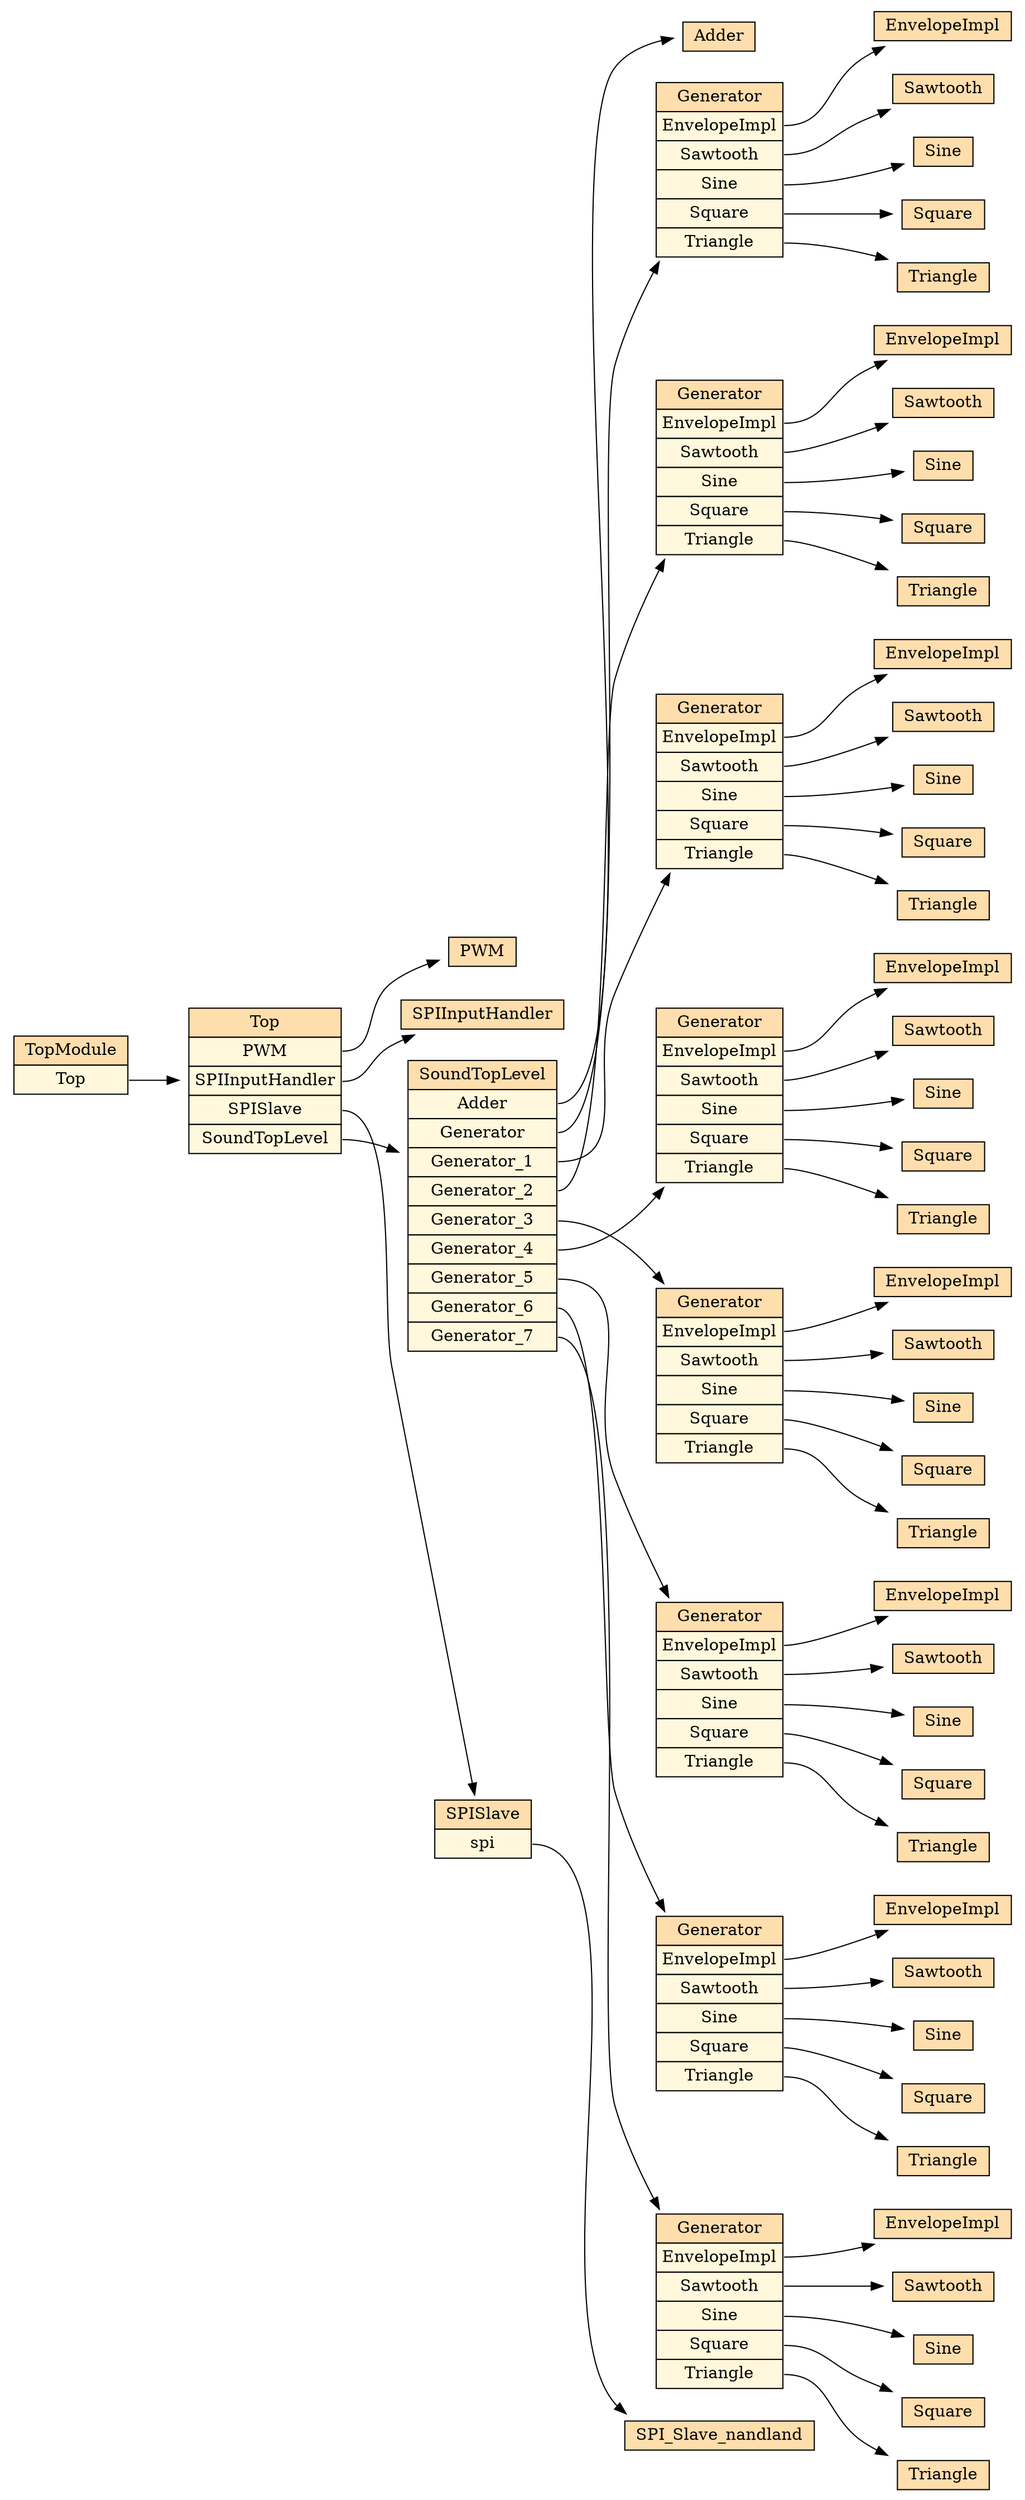 digraph TopModule_hierarchy { rankdir="TB" 
 node [shape="rectangle"]; 
rankdir="LR" 
stylesheet = "styles.css"
module_1 [shape= "plaintext" href="TopModule.dot.svg" label=<

<TABLE BORDER="0" CELLBORDER="1" CELLSPACING="0" CELLPADDING="4" >
      
  <TR >
    <TD BGCOLOR="#FFDEAD" > TopModule </TD>
  </TR>
        
  <TR>
    <TD PORT="module_2" BGCOLOR="#FFF8DC" >Top</TD>
  </TR>
        
</TABLE>>];

      module_2 [shape= "plaintext" href="Top.dot.svg" label=<

<TABLE BORDER="0" CELLBORDER="1" CELLSPACING="0" CELLPADDING="4" >
      
  <TR >
    <TD BGCOLOR="#FFDEAD" > Top </TD>
  </TR>
        
  <TR>
    <TD PORT="module_54" BGCOLOR="#FFF8DC" >PWM</TD>
  </TR>
        
  <TR>
    <TD PORT="module_53" BGCOLOR="#FFF8DC" >SPIInputHandler</TD>
  </TR>
        
  <TR>
    <TD PORT="module_55" BGCOLOR="#FFF8DC" >SPISlave</TD>
  </TR>
        
  <TR>
    <TD PORT="module_3" BGCOLOR="#FFF8DC" >SoundTopLevel</TD>
  </TR>
        
</TABLE>>];

      module_3 [shape= "plaintext" href="SoundTopLevel.dot.svg" label=<

<TABLE BORDER="0" CELLBORDER="1" CELLSPACING="0" CELLPADDING="4" >
      
  <TR >
    <TD BGCOLOR="#FFDEAD" > SoundTopLevel </TD>
  </TR>
        
  <TR>
    <TD PORT="module_52" BGCOLOR="#FFF8DC" >Adder</TD>
  </TR>
        
  <TR>
    <TD PORT="module_46" BGCOLOR="#FFF8DC" >Generator</TD>
  </TR>
        
  <TR>
    <TD PORT="module_16" BGCOLOR="#FFF8DC" >Generator_1</TD>
  </TR>
        
  <TR>
    <TD PORT="module_4" BGCOLOR="#FFF8DC" >Generator_2</TD>
  </TR>
        
  <TR>
    <TD PORT="module_28" BGCOLOR="#FFF8DC" >Generator_3</TD>
  </TR>
        
  <TR>
    <TD PORT="module_22" BGCOLOR="#FFF8DC" >Generator_4</TD>
  </TR>
        
  <TR>
    <TD PORT="module_34" BGCOLOR="#FFF8DC" >Generator_5</TD>
  </TR>
        
  <TR>
    <TD PORT="module_10" BGCOLOR="#FFF8DC" >Generator_6</TD>
  </TR>
        
  <TR>
    <TD PORT="module_40" BGCOLOR="#FFF8DC" >Generator_7</TD>
  </TR>
        
</TABLE>>];

      module_4 [shape= "plaintext" href="Generator.dot.svg" label=<

<TABLE BORDER="0" CELLBORDER="1" CELLSPACING="0" CELLPADDING="4" >
      
  <TR >
    <TD BGCOLOR="#FFDEAD" > Generator </TD>
  </TR>
        
  <TR>
    <TD PORT="module_6" BGCOLOR="#FFF8DC" >EnvelopeImpl</TD>
  </TR>
        
  <TR>
    <TD PORT="module_9" BGCOLOR="#FFF8DC" >Sawtooth</TD>
  </TR>
        
  <TR>
    <TD PORT="module_8" BGCOLOR="#FFF8DC" >Sine</TD>
  </TR>
        
  <TR>
    <TD PORT="module_5" BGCOLOR="#FFF8DC" >Square</TD>
  </TR>
        
  <TR>
    <TD PORT="module_7" BGCOLOR="#FFF8DC" >Triangle</TD>
  </TR>
        
</TABLE>>];

      module_5 [shape= "plaintext" href="Square.dot.svg" label=<

<TABLE BORDER="0" CELLBORDER="1" CELLSPACING="0" CELLPADDING="4" >
      
  <TR >
    <TD BGCOLOR="#FFDEAD" > Square </TD>
  </TR>
        
</TABLE>>];

      module_6 [shape= "plaintext" href="EnvelopeImpl.dot.svg" label=<

<TABLE BORDER="0" CELLBORDER="1" CELLSPACING="0" CELLPADDING="4" >
      
  <TR >
    <TD BGCOLOR="#FFDEAD" > EnvelopeImpl </TD>
  </TR>
        
</TABLE>>];

      module_7 [shape= "plaintext" href="Triangle.dot.svg" label=<

<TABLE BORDER="0" CELLBORDER="1" CELLSPACING="0" CELLPADDING="4" >
      
  <TR >
    <TD BGCOLOR="#FFDEAD" > Triangle </TD>
  </TR>
        
</TABLE>>];

      module_8 [shape= "plaintext" href="Sine.dot.svg" label=<

<TABLE BORDER="0" CELLBORDER="1" CELLSPACING="0" CELLPADDING="4" >
      
  <TR >
    <TD BGCOLOR="#FFDEAD" > Sine </TD>
  </TR>
        
</TABLE>>];

      module_9 [shape= "plaintext" href="Sawtooth.dot.svg" label=<

<TABLE BORDER="0" CELLBORDER="1" CELLSPACING="0" CELLPADDING="4" >
      
  <TR >
    <TD BGCOLOR="#FFDEAD" > Sawtooth </TD>
  </TR>
        
</TABLE>>];

      module_10 [shape= "plaintext" href="Generator.dot.svg" label=<

<TABLE BORDER="0" CELLBORDER="1" CELLSPACING="0" CELLPADDING="4" >
      
  <TR >
    <TD BGCOLOR="#FFDEAD" > Generator </TD>
  </TR>
        
  <TR>
    <TD PORT="module_12" BGCOLOR="#FFF8DC" >EnvelopeImpl</TD>
  </TR>
        
  <TR>
    <TD PORT="module_15" BGCOLOR="#FFF8DC" >Sawtooth</TD>
  </TR>
        
  <TR>
    <TD PORT="module_14" BGCOLOR="#FFF8DC" >Sine</TD>
  </TR>
        
  <TR>
    <TD PORT="module_11" BGCOLOR="#FFF8DC" >Square</TD>
  </TR>
        
  <TR>
    <TD PORT="module_13" BGCOLOR="#FFF8DC" >Triangle</TD>
  </TR>
        
</TABLE>>];

      module_11 [shape= "plaintext" href="Square.dot.svg" label=<

<TABLE BORDER="0" CELLBORDER="1" CELLSPACING="0" CELLPADDING="4" >
      
  <TR >
    <TD BGCOLOR="#FFDEAD" > Square </TD>
  </TR>
        
</TABLE>>];

      module_12 [shape= "plaintext" href="EnvelopeImpl.dot.svg" label=<

<TABLE BORDER="0" CELLBORDER="1" CELLSPACING="0" CELLPADDING="4" >
      
  <TR >
    <TD BGCOLOR="#FFDEAD" > EnvelopeImpl </TD>
  </TR>
        
</TABLE>>];

      module_13 [shape= "plaintext" href="Triangle.dot.svg" label=<

<TABLE BORDER="0" CELLBORDER="1" CELLSPACING="0" CELLPADDING="4" >
      
  <TR >
    <TD BGCOLOR="#FFDEAD" > Triangle </TD>
  </TR>
        
</TABLE>>];

      module_14 [shape= "plaintext" href="Sine.dot.svg" label=<

<TABLE BORDER="0" CELLBORDER="1" CELLSPACING="0" CELLPADDING="4" >
      
  <TR >
    <TD BGCOLOR="#FFDEAD" > Sine </TD>
  </TR>
        
</TABLE>>];

      module_15 [shape= "plaintext" href="Sawtooth.dot.svg" label=<

<TABLE BORDER="0" CELLBORDER="1" CELLSPACING="0" CELLPADDING="4" >
      
  <TR >
    <TD BGCOLOR="#FFDEAD" > Sawtooth </TD>
  </TR>
        
</TABLE>>];

      module_16 [shape= "plaintext" href="Generator.dot.svg" label=<

<TABLE BORDER="0" CELLBORDER="1" CELLSPACING="0" CELLPADDING="4" >
      
  <TR >
    <TD BGCOLOR="#FFDEAD" > Generator </TD>
  </TR>
        
  <TR>
    <TD PORT="module_18" BGCOLOR="#FFF8DC" >EnvelopeImpl</TD>
  </TR>
        
  <TR>
    <TD PORT="module_21" BGCOLOR="#FFF8DC" >Sawtooth</TD>
  </TR>
        
  <TR>
    <TD PORT="module_20" BGCOLOR="#FFF8DC" >Sine</TD>
  </TR>
        
  <TR>
    <TD PORT="module_17" BGCOLOR="#FFF8DC" >Square</TD>
  </TR>
        
  <TR>
    <TD PORT="module_19" BGCOLOR="#FFF8DC" >Triangle</TD>
  </TR>
        
</TABLE>>];

      module_17 [shape= "plaintext" href="Square.dot.svg" label=<

<TABLE BORDER="0" CELLBORDER="1" CELLSPACING="0" CELLPADDING="4" >
      
  <TR >
    <TD BGCOLOR="#FFDEAD" > Square </TD>
  </TR>
        
</TABLE>>];

      module_18 [shape= "plaintext" href="EnvelopeImpl.dot.svg" label=<

<TABLE BORDER="0" CELLBORDER="1" CELLSPACING="0" CELLPADDING="4" >
      
  <TR >
    <TD BGCOLOR="#FFDEAD" > EnvelopeImpl </TD>
  </TR>
        
</TABLE>>];

      module_19 [shape= "plaintext" href="Triangle.dot.svg" label=<

<TABLE BORDER="0" CELLBORDER="1" CELLSPACING="0" CELLPADDING="4" >
      
  <TR >
    <TD BGCOLOR="#FFDEAD" > Triangle </TD>
  </TR>
        
</TABLE>>];

      module_20 [shape= "plaintext" href="Sine.dot.svg" label=<

<TABLE BORDER="0" CELLBORDER="1" CELLSPACING="0" CELLPADDING="4" >
      
  <TR >
    <TD BGCOLOR="#FFDEAD" > Sine </TD>
  </TR>
        
</TABLE>>];

      module_21 [shape= "plaintext" href="Sawtooth.dot.svg" label=<

<TABLE BORDER="0" CELLBORDER="1" CELLSPACING="0" CELLPADDING="4" >
      
  <TR >
    <TD BGCOLOR="#FFDEAD" > Sawtooth </TD>
  </TR>
        
</TABLE>>];

      module_22 [shape= "plaintext" href="Generator.dot.svg" label=<

<TABLE BORDER="0" CELLBORDER="1" CELLSPACING="0" CELLPADDING="4" >
      
  <TR >
    <TD BGCOLOR="#FFDEAD" > Generator </TD>
  </TR>
        
  <TR>
    <TD PORT="module_24" BGCOLOR="#FFF8DC" >EnvelopeImpl</TD>
  </TR>
        
  <TR>
    <TD PORT="module_27" BGCOLOR="#FFF8DC" >Sawtooth</TD>
  </TR>
        
  <TR>
    <TD PORT="module_26" BGCOLOR="#FFF8DC" >Sine</TD>
  </TR>
        
  <TR>
    <TD PORT="module_23" BGCOLOR="#FFF8DC" >Square</TD>
  </TR>
        
  <TR>
    <TD PORT="module_25" BGCOLOR="#FFF8DC" >Triangle</TD>
  </TR>
        
</TABLE>>];

      module_23 [shape= "plaintext" href="Square.dot.svg" label=<

<TABLE BORDER="0" CELLBORDER="1" CELLSPACING="0" CELLPADDING="4" >
      
  <TR >
    <TD BGCOLOR="#FFDEAD" > Square </TD>
  </TR>
        
</TABLE>>];

      module_24 [shape= "plaintext" href="EnvelopeImpl.dot.svg" label=<

<TABLE BORDER="0" CELLBORDER="1" CELLSPACING="0" CELLPADDING="4" >
      
  <TR >
    <TD BGCOLOR="#FFDEAD" > EnvelopeImpl </TD>
  </TR>
        
</TABLE>>];

      module_25 [shape= "plaintext" href="Triangle.dot.svg" label=<

<TABLE BORDER="0" CELLBORDER="1" CELLSPACING="0" CELLPADDING="4" >
      
  <TR >
    <TD BGCOLOR="#FFDEAD" > Triangle </TD>
  </TR>
        
</TABLE>>];

      module_26 [shape= "plaintext" href="Sine.dot.svg" label=<

<TABLE BORDER="0" CELLBORDER="1" CELLSPACING="0" CELLPADDING="4" >
      
  <TR >
    <TD BGCOLOR="#FFDEAD" > Sine </TD>
  </TR>
        
</TABLE>>];

      module_27 [shape= "plaintext" href="Sawtooth.dot.svg" label=<

<TABLE BORDER="0" CELLBORDER="1" CELLSPACING="0" CELLPADDING="4" >
      
  <TR >
    <TD BGCOLOR="#FFDEAD" > Sawtooth </TD>
  </TR>
        
</TABLE>>];

      module_28 [shape= "plaintext" href="Generator.dot.svg" label=<

<TABLE BORDER="0" CELLBORDER="1" CELLSPACING="0" CELLPADDING="4" >
      
  <TR >
    <TD BGCOLOR="#FFDEAD" > Generator </TD>
  </TR>
        
  <TR>
    <TD PORT="module_30" BGCOLOR="#FFF8DC" >EnvelopeImpl</TD>
  </TR>
        
  <TR>
    <TD PORT="module_33" BGCOLOR="#FFF8DC" >Sawtooth</TD>
  </TR>
        
  <TR>
    <TD PORT="module_32" BGCOLOR="#FFF8DC" >Sine</TD>
  </TR>
        
  <TR>
    <TD PORT="module_29" BGCOLOR="#FFF8DC" >Square</TD>
  </TR>
        
  <TR>
    <TD PORT="module_31" BGCOLOR="#FFF8DC" >Triangle</TD>
  </TR>
        
</TABLE>>];

      module_29 [shape= "plaintext" href="Square.dot.svg" label=<

<TABLE BORDER="0" CELLBORDER="1" CELLSPACING="0" CELLPADDING="4" >
      
  <TR >
    <TD BGCOLOR="#FFDEAD" > Square </TD>
  </TR>
        
</TABLE>>];

      module_30 [shape= "plaintext" href="EnvelopeImpl.dot.svg" label=<

<TABLE BORDER="0" CELLBORDER="1" CELLSPACING="0" CELLPADDING="4" >
      
  <TR >
    <TD BGCOLOR="#FFDEAD" > EnvelopeImpl </TD>
  </TR>
        
</TABLE>>];

      module_31 [shape= "plaintext" href="Triangle.dot.svg" label=<

<TABLE BORDER="0" CELLBORDER="1" CELLSPACING="0" CELLPADDING="4" >
      
  <TR >
    <TD BGCOLOR="#FFDEAD" > Triangle </TD>
  </TR>
        
</TABLE>>];

      module_32 [shape= "plaintext" href="Sine.dot.svg" label=<

<TABLE BORDER="0" CELLBORDER="1" CELLSPACING="0" CELLPADDING="4" >
      
  <TR >
    <TD BGCOLOR="#FFDEAD" > Sine </TD>
  </TR>
        
</TABLE>>];

      module_33 [shape= "plaintext" href="Sawtooth.dot.svg" label=<

<TABLE BORDER="0" CELLBORDER="1" CELLSPACING="0" CELLPADDING="4" >
      
  <TR >
    <TD BGCOLOR="#FFDEAD" > Sawtooth </TD>
  </TR>
        
</TABLE>>];

      module_34 [shape= "plaintext" href="Generator.dot.svg" label=<

<TABLE BORDER="0" CELLBORDER="1" CELLSPACING="0" CELLPADDING="4" >
      
  <TR >
    <TD BGCOLOR="#FFDEAD" > Generator </TD>
  </TR>
        
  <TR>
    <TD PORT="module_36" BGCOLOR="#FFF8DC" >EnvelopeImpl</TD>
  </TR>
        
  <TR>
    <TD PORT="module_39" BGCOLOR="#FFF8DC" >Sawtooth</TD>
  </TR>
        
  <TR>
    <TD PORT="module_38" BGCOLOR="#FFF8DC" >Sine</TD>
  </TR>
        
  <TR>
    <TD PORT="module_35" BGCOLOR="#FFF8DC" >Square</TD>
  </TR>
        
  <TR>
    <TD PORT="module_37" BGCOLOR="#FFF8DC" >Triangle</TD>
  </TR>
        
</TABLE>>];

      module_35 [shape= "plaintext" href="Square.dot.svg" label=<

<TABLE BORDER="0" CELLBORDER="1" CELLSPACING="0" CELLPADDING="4" >
      
  <TR >
    <TD BGCOLOR="#FFDEAD" > Square </TD>
  </TR>
        
</TABLE>>];

      module_36 [shape= "plaintext" href="EnvelopeImpl.dot.svg" label=<

<TABLE BORDER="0" CELLBORDER="1" CELLSPACING="0" CELLPADDING="4" >
      
  <TR >
    <TD BGCOLOR="#FFDEAD" > EnvelopeImpl </TD>
  </TR>
        
</TABLE>>];

      module_37 [shape= "plaintext" href="Triangle.dot.svg" label=<

<TABLE BORDER="0" CELLBORDER="1" CELLSPACING="0" CELLPADDING="4" >
      
  <TR >
    <TD BGCOLOR="#FFDEAD" > Triangle </TD>
  </TR>
        
</TABLE>>];

      module_38 [shape= "plaintext" href="Sine.dot.svg" label=<

<TABLE BORDER="0" CELLBORDER="1" CELLSPACING="0" CELLPADDING="4" >
      
  <TR >
    <TD BGCOLOR="#FFDEAD" > Sine </TD>
  </TR>
        
</TABLE>>];

      module_39 [shape= "plaintext" href="Sawtooth.dot.svg" label=<

<TABLE BORDER="0" CELLBORDER="1" CELLSPACING="0" CELLPADDING="4" >
      
  <TR >
    <TD BGCOLOR="#FFDEAD" > Sawtooth </TD>
  </TR>
        
</TABLE>>];

      module_40 [shape= "plaintext" href="Generator.dot.svg" label=<

<TABLE BORDER="0" CELLBORDER="1" CELLSPACING="0" CELLPADDING="4" >
      
  <TR >
    <TD BGCOLOR="#FFDEAD" > Generator </TD>
  </TR>
        
  <TR>
    <TD PORT="module_42" BGCOLOR="#FFF8DC" >EnvelopeImpl</TD>
  </TR>
        
  <TR>
    <TD PORT="module_45" BGCOLOR="#FFF8DC" >Sawtooth</TD>
  </TR>
        
  <TR>
    <TD PORT="module_44" BGCOLOR="#FFF8DC" >Sine</TD>
  </TR>
        
  <TR>
    <TD PORT="module_41" BGCOLOR="#FFF8DC" >Square</TD>
  </TR>
        
  <TR>
    <TD PORT="module_43" BGCOLOR="#FFF8DC" >Triangle</TD>
  </TR>
        
</TABLE>>];

      module_41 [shape= "plaintext" href="Square.dot.svg" label=<

<TABLE BORDER="0" CELLBORDER="1" CELLSPACING="0" CELLPADDING="4" >
      
  <TR >
    <TD BGCOLOR="#FFDEAD" > Square </TD>
  </TR>
        
</TABLE>>];

      module_42 [shape= "plaintext" href="EnvelopeImpl.dot.svg" label=<

<TABLE BORDER="0" CELLBORDER="1" CELLSPACING="0" CELLPADDING="4" >
      
  <TR >
    <TD BGCOLOR="#FFDEAD" > EnvelopeImpl </TD>
  </TR>
        
</TABLE>>];

      module_43 [shape= "plaintext" href="Triangle.dot.svg" label=<

<TABLE BORDER="0" CELLBORDER="1" CELLSPACING="0" CELLPADDING="4" >
      
  <TR >
    <TD BGCOLOR="#FFDEAD" > Triangle </TD>
  </TR>
        
</TABLE>>];

      module_44 [shape= "plaintext" href="Sine.dot.svg" label=<

<TABLE BORDER="0" CELLBORDER="1" CELLSPACING="0" CELLPADDING="4" >
      
  <TR >
    <TD BGCOLOR="#FFDEAD" > Sine </TD>
  </TR>
        
</TABLE>>];

      module_45 [shape= "plaintext" href="Sawtooth.dot.svg" label=<

<TABLE BORDER="0" CELLBORDER="1" CELLSPACING="0" CELLPADDING="4" >
      
  <TR >
    <TD BGCOLOR="#FFDEAD" > Sawtooth </TD>
  </TR>
        
</TABLE>>];

      module_46 [shape= "plaintext" href="Generator.dot.svg" label=<

<TABLE BORDER="0" CELLBORDER="1" CELLSPACING="0" CELLPADDING="4" >
      
  <TR >
    <TD BGCOLOR="#FFDEAD" > Generator </TD>
  </TR>
        
  <TR>
    <TD PORT="module_48" BGCOLOR="#FFF8DC" >EnvelopeImpl</TD>
  </TR>
        
  <TR>
    <TD PORT="module_51" BGCOLOR="#FFF8DC" >Sawtooth</TD>
  </TR>
        
  <TR>
    <TD PORT="module_50" BGCOLOR="#FFF8DC" >Sine</TD>
  </TR>
        
  <TR>
    <TD PORT="module_47" BGCOLOR="#FFF8DC" >Square</TD>
  </TR>
        
  <TR>
    <TD PORT="module_49" BGCOLOR="#FFF8DC" >Triangle</TD>
  </TR>
        
</TABLE>>];

      module_47 [shape= "plaintext" href="Square.dot.svg" label=<

<TABLE BORDER="0" CELLBORDER="1" CELLSPACING="0" CELLPADDING="4" >
      
  <TR >
    <TD BGCOLOR="#FFDEAD" > Square </TD>
  </TR>
        
</TABLE>>];

      module_48 [shape= "plaintext" href="EnvelopeImpl.dot.svg" label=<

<TABLE BORDER="0" CELLBORDER="1" CELLSPACING="0" CELLPADDING="4" >
      
  <TR >
    <TD BGCOLOR="#FFDEAD" > EnvelopeImpl </TD>
  </TR>
        
</TABLE>>];

      module_49 [shape= "plaintext" href="Triangle.dot.svg" label=<

<TABLE BORDER="0" CELLBORDER="1" CELLSPACING="0" CELLPADDING="4" >
      
  <TR >
    <TD BGCOLOR="#FFDEAD" > Triangle </TD>
  </TR>
        
</TABLE>>];

      module_50 [shape= "plaintext" href="Sine.dot.svg" label=<

<TABLE BORDER="0" CELLBORDER="1" CELLSPACING="0" CELLPADDING="4" >
      
  <TR >
    <TD BGCOLOR="#FFDEAD" > Sine </TD>
  </TR>
        
</TABLE>>];

      module_51 [shape= "plaintext" href="Sawtooth.dot.svg" label=<

<TABLE BORDER="0" CELLBORDER="1" CELLSPACING="0" CELLPADDING="4" >
      
  <TR >
    <TD BGCOLOR="#FFDEAD" > Sawtooth </TD>
  </TR>
        
</TABLE>>];

      module_52 [shape= "plaintext" href="Adder.dot.svg" label=<

<TABLE BORDER="0" CELLBORDER="1" CELLSPACING="0" CELLPADDING="4" >
      
  <TR >
    <TD BGCOLOR="#FFDEAD" > Adder </TD>
  </TR>
        
</TABLE>>];

      module_53 [shape= "plaintext" href="SPIInputHandler.dot.svg" label=<

<TABLE BORDER="0" CELLBORDER="1" CELLSPACING="0" CELLPADDING="4" >
      
  <TR >
    <TD BGCOLOR="#FFDEAD" > SPIInputHandler </TD>
  </TR>
        
</TABLE>>];

      module_54 [shape= "plaintext" href="PWM.dot.svg" label=<

<TABLE BORDER="0" CELLBORDER="1" CELLSPACING="0" CELLPADDING="4" >
      
  <TR >
    <TD BGCOLOR="#FFDEAD" > PWM </TD>
  </TR>
        
</TABLE>>];

      module_55 [shape= "plaintext" href="SPISlave.dot.svg" label=<

<TABLE BORDER="0" CELLBORDER="1" CELLSPACING="0" CELLPADDING="4" >
      
  <TR >
    <TD BGCOLOR="#FFDEAD" > SPISlave </TD>
  </TR>
        
  <TR>
    <TD PORT="module_56" BGCOLOR="#FFF8DC" >spi</TD>
  </TR>
        
</TABLE>>];

      module_56 [shape= "plaintext" href="SPI_Slave_nandland.dot.svg" label=<

<TABLE BORDER="0" CELLBORDER="1" CELLSPACING="0" CELLPADDING="4" >
      
  <TR >
    <TD BGCOLOR="#FFDEAD" > SPI_Slave_nandland </TD>
  </TR>
        
</TABLE>>];

      module_4:module_5 -> module_5
module_4:module_6 -> module_6
module_4:module_7 -> module_7
module_4:module_8 -> module_8
module_4:module_9 -> module_9
module_3:module_4 -> module_4
module_10:module_11 -> module_11
module_10:module_12 -> module_12
module_10:module_13 -> module_13
module_10:module_14 -> module_14
module_10:module_15 -> module_15
module_3:module_10 -> module_10
module_16:module_17 -> module_17
module_16:module_18 -> module_18
module_16:module_19 -> module_19
module_16:module_20 -> module_20
module_16:module_21 -> module_21
module_3:module_16 -> module_16
module_22:module_23 -> module_23
module_22:module_24 -> module_24
module_22:module_25 -> module_25
module_22:module_26 -> module_26
module_22:module_27 -> module_27
module_3:module_22 -> module_22
module_28:module_29 -> module_29
module_28:module_30 -> module_30
module_28:module_31 -> module_31
module_28:module_32 -> module_32
module_28:module_33 -> module_33
module_3:module_28 -> module_28
module_34:module_35 -> module_35
module_34:module_36 -> module_36
module_34:module_37 -> module_37
module_34:module_38 -> module_38
module_34:module_39 -> module_39
module_3:module_34 -> module_34
module_40:module_41 -> module_41
module_40:module_42 -> module_42
module_40:module_43 -> module_43
module_40:module_44 -> module_44
module_40:module_45 -> module_45
module_3:module_40 -> module_40
module_46:module_47 -> module_47
module_46:module_48 -> module_48
module_46:module_49 -> module_49
module_46:module_50 -> module_50
module_46:module_51 -> module_51
module_3:module_46 -> module_46
module_3:module_52 -> module_52
module_2:module_3 -> module_3
module_2:module_53 -> module_53
module_2:module_54 -> module_54
module_55:module_56 -> module_56
module_2:module_55 -> module_55
module_1:module_2 -> module_2
}